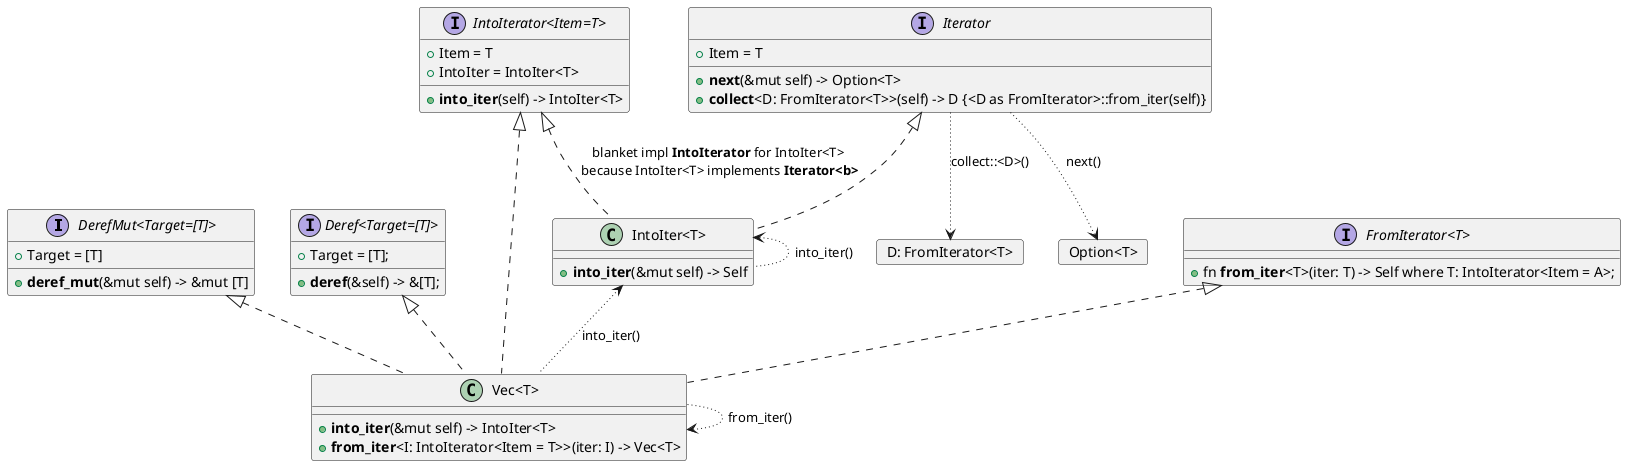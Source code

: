@startuml
allow_mixing

interface "DerefMut<Target=[T]>" {
    + Target = [T]
    + <b>deref_mut</b>(&mut self) -> &mut [T]
}

interface "Deref<Target=[T]>" {
    + Target = [T];
    + <b>deref</b>(&self) -> &[T];
}

interface Iterator {
  + Item = T
  + <b>next</b>(&mut self) -> Option<T>
  + <b>collect</b><D: FromIterator<T>>(self) -> D {<D as FromIterator>::from_iter(self)}
}

interface "IntoIterator<Item=T>" {
    + Item = T
    + IntoIter = IntoIter<T>
    + <b>into_iter</b>(self) -> IntoIter<T>
}

interface "FromIterator<T>" {
    + fn <b>from_iter</b><T>(iter: T) -> Self where T: IntoIterator<Item = A>;
}

class "IntoIter<T>" {
    + <b>into_iter</b>(&mut self) -> Self
}


class "Vec<T>" {
  + <b>into_iter</b>(&mut self) -> IntoIter<T>
  + <b>from_iter</b><I: IntoIterator<Item = T>>(iter: I) -> Vec<T>
}

"IntoIterator<Item=T>" <|.. "Vec<T>"

"IntoIter<T>" <-[dotted]- "Vec<T>" : into_iter()
"IntoIter<T>" <-[dotted]- "IntoIter<T>" : into_iter()

Iterator <|.. "IntoIter<T>"

"Deref<Target=[T]>" <|.. "Vec<T>"
"DerefMut<Target=[T]>" <|.. "Vec<T>"

"FromIterator<T>" <|.. "Vec<T>"

"Vec<T>" -[dotted]-> "Vec<T>" : from_iter()

card "Option<T>"
card "D: FromIterator<T>"

"Iterator" -[dotted]-> "D: FromIterator<T>" : collect::<D>()
"Iterator" -[dotted]-> "Option<T>" : next()

"IntoIterator<Item=T>" <|.. "IntoIter<T>" : blanket impl <b>IntoIterator</b> for IntoIter<T>\n because IntoIter<T> implements <b>Iterator<b>

@enduml
